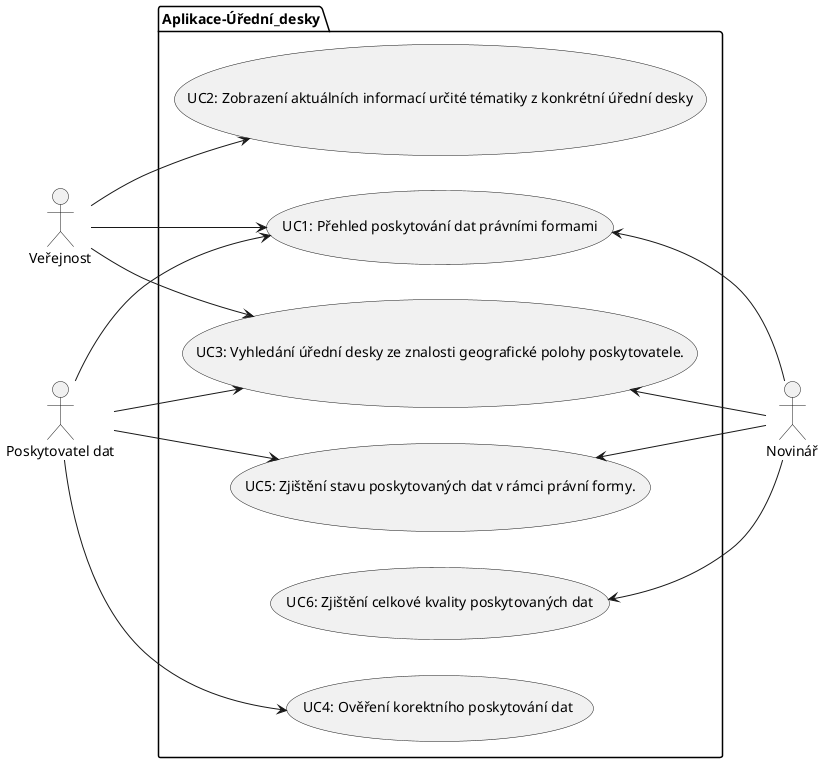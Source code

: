 @startuml BulletinsUseCaseDiagram
left to right direction 
actor "Veřejnost" as V
actor "Poskytovatel dat" as P
actor "Novinář" as N
 
package Aplikace-Úřední_desky { 
  usecase "UC1: Přehled poskytování dat právními formami" as prehled
  usecase "UC2: Zobrazení aktuálních informací určité tématiky z konkrétní úřední desky" as zobrazeni
  usecase "UC3: Vyhledání úřední desky ze znalosti geografické polohy poskytovatele." as vyhledani
  usecase "UC4: Ověření korektního poskytování dat " as overeni
  usecase "UC5: Zjištění stavu poskytovaných dat v rámci právní formy." as zjisteniStavu
  usecase "UC6: Zjištění celkové kvality poskytovaných dat" as zjisteniKvality
  
}

V --> prehled
P --> prehled
prehled <-- N

V --> zobrazeni

V --> vyhledani
P --> vyhledani
vyhledani <-- N

P --> overeni

P --> zjisteniStavu
zjisteniStavu <-- N

zjisteniKvality <-- N

@enduml
